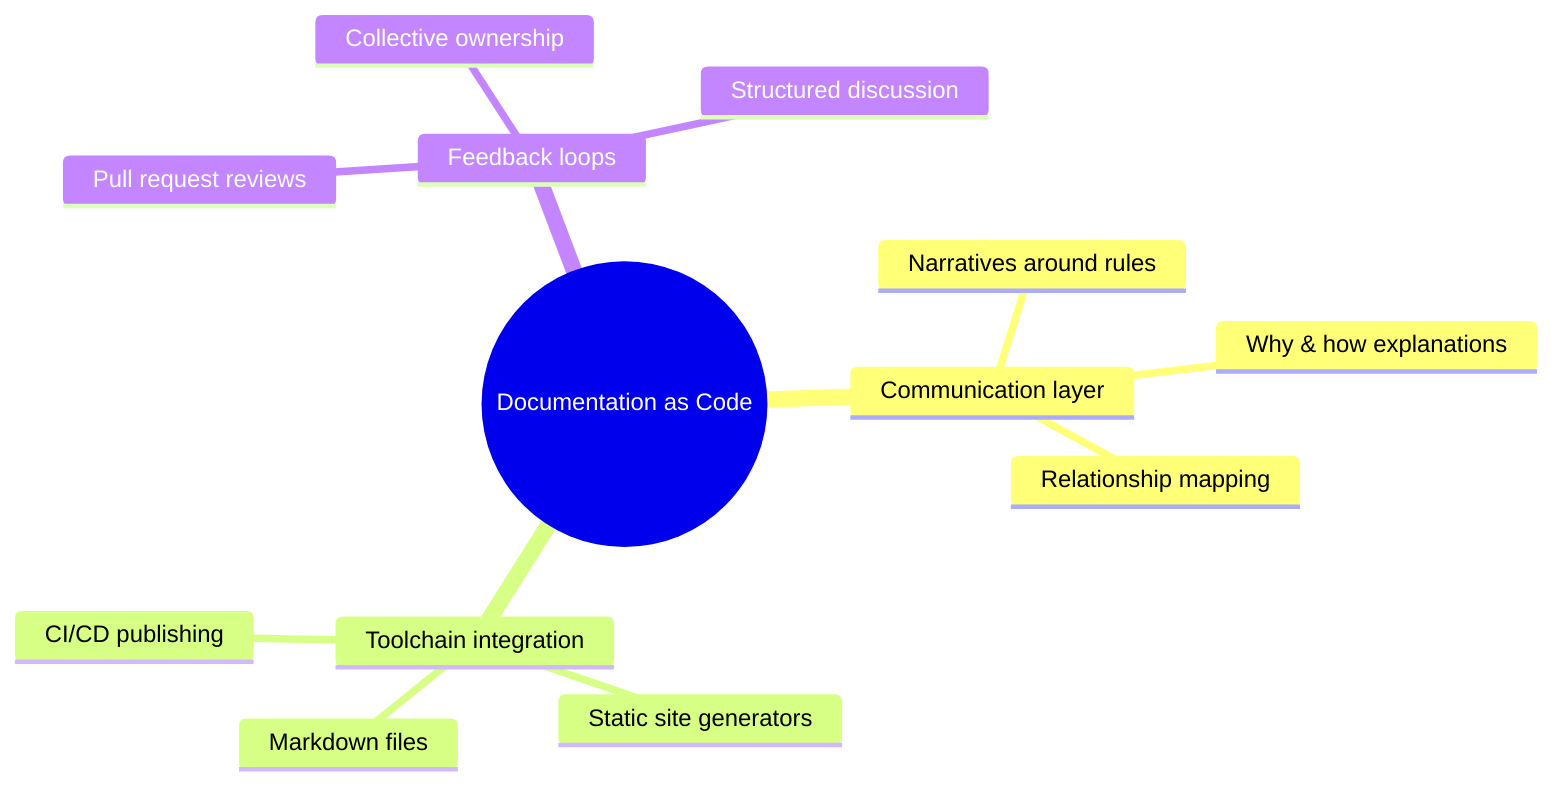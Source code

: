 mindmap
  root((Documentation as Code))
    Communication layer
      Narratives around rules
      Why & how explanations
      Relationship mapping
    Toolchain integration
      Markdown files
      Static site generators
      CI/CD publishing
    Feedback loops
      Pull request reviews
      Collective ownership
      Structured discussion